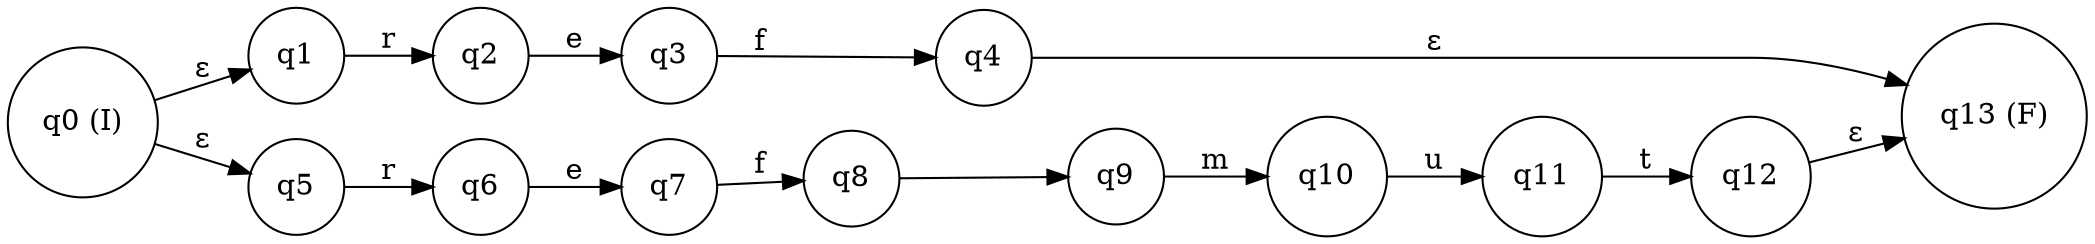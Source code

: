 digraph finite_state_machine {
rankdir=LR;
node [shape = circle];
q0 [label="q0 (I)"];
q1 [label="q1"];
q2 [label="q2"];
q3 [label="q3"];
q4 [label="q4"];
q5 [label="q5"];
q6 [label="q6"];
q7 [label="q7"];
q8 [label="q8"];
q9 [label="q9"];
q10 [label="q10"];
q11 [label="q11"];
q12 [label="q12"];
q13 [label="q13 (F)"];
q0 -> q1 [label="ε"];
q1 -> q2 [label="r"];
q2 -> q3 [label="e"];
q3 -> q4 [label="f"];
q0 -> q5 [label="ε"];
q5 -> q6 [label="r"];
q6 -> q7 [label="e"];
q7 -> q8 [label="f"];
q8 -> q9 [label=" "];
q9 -> q10 [label="m"];
q10 -> q11 [label="u"];
q11 -> q12 [label="t"];
q4 -> q13 [label="ε"];
q12 -> q13 [label="ε"];
}